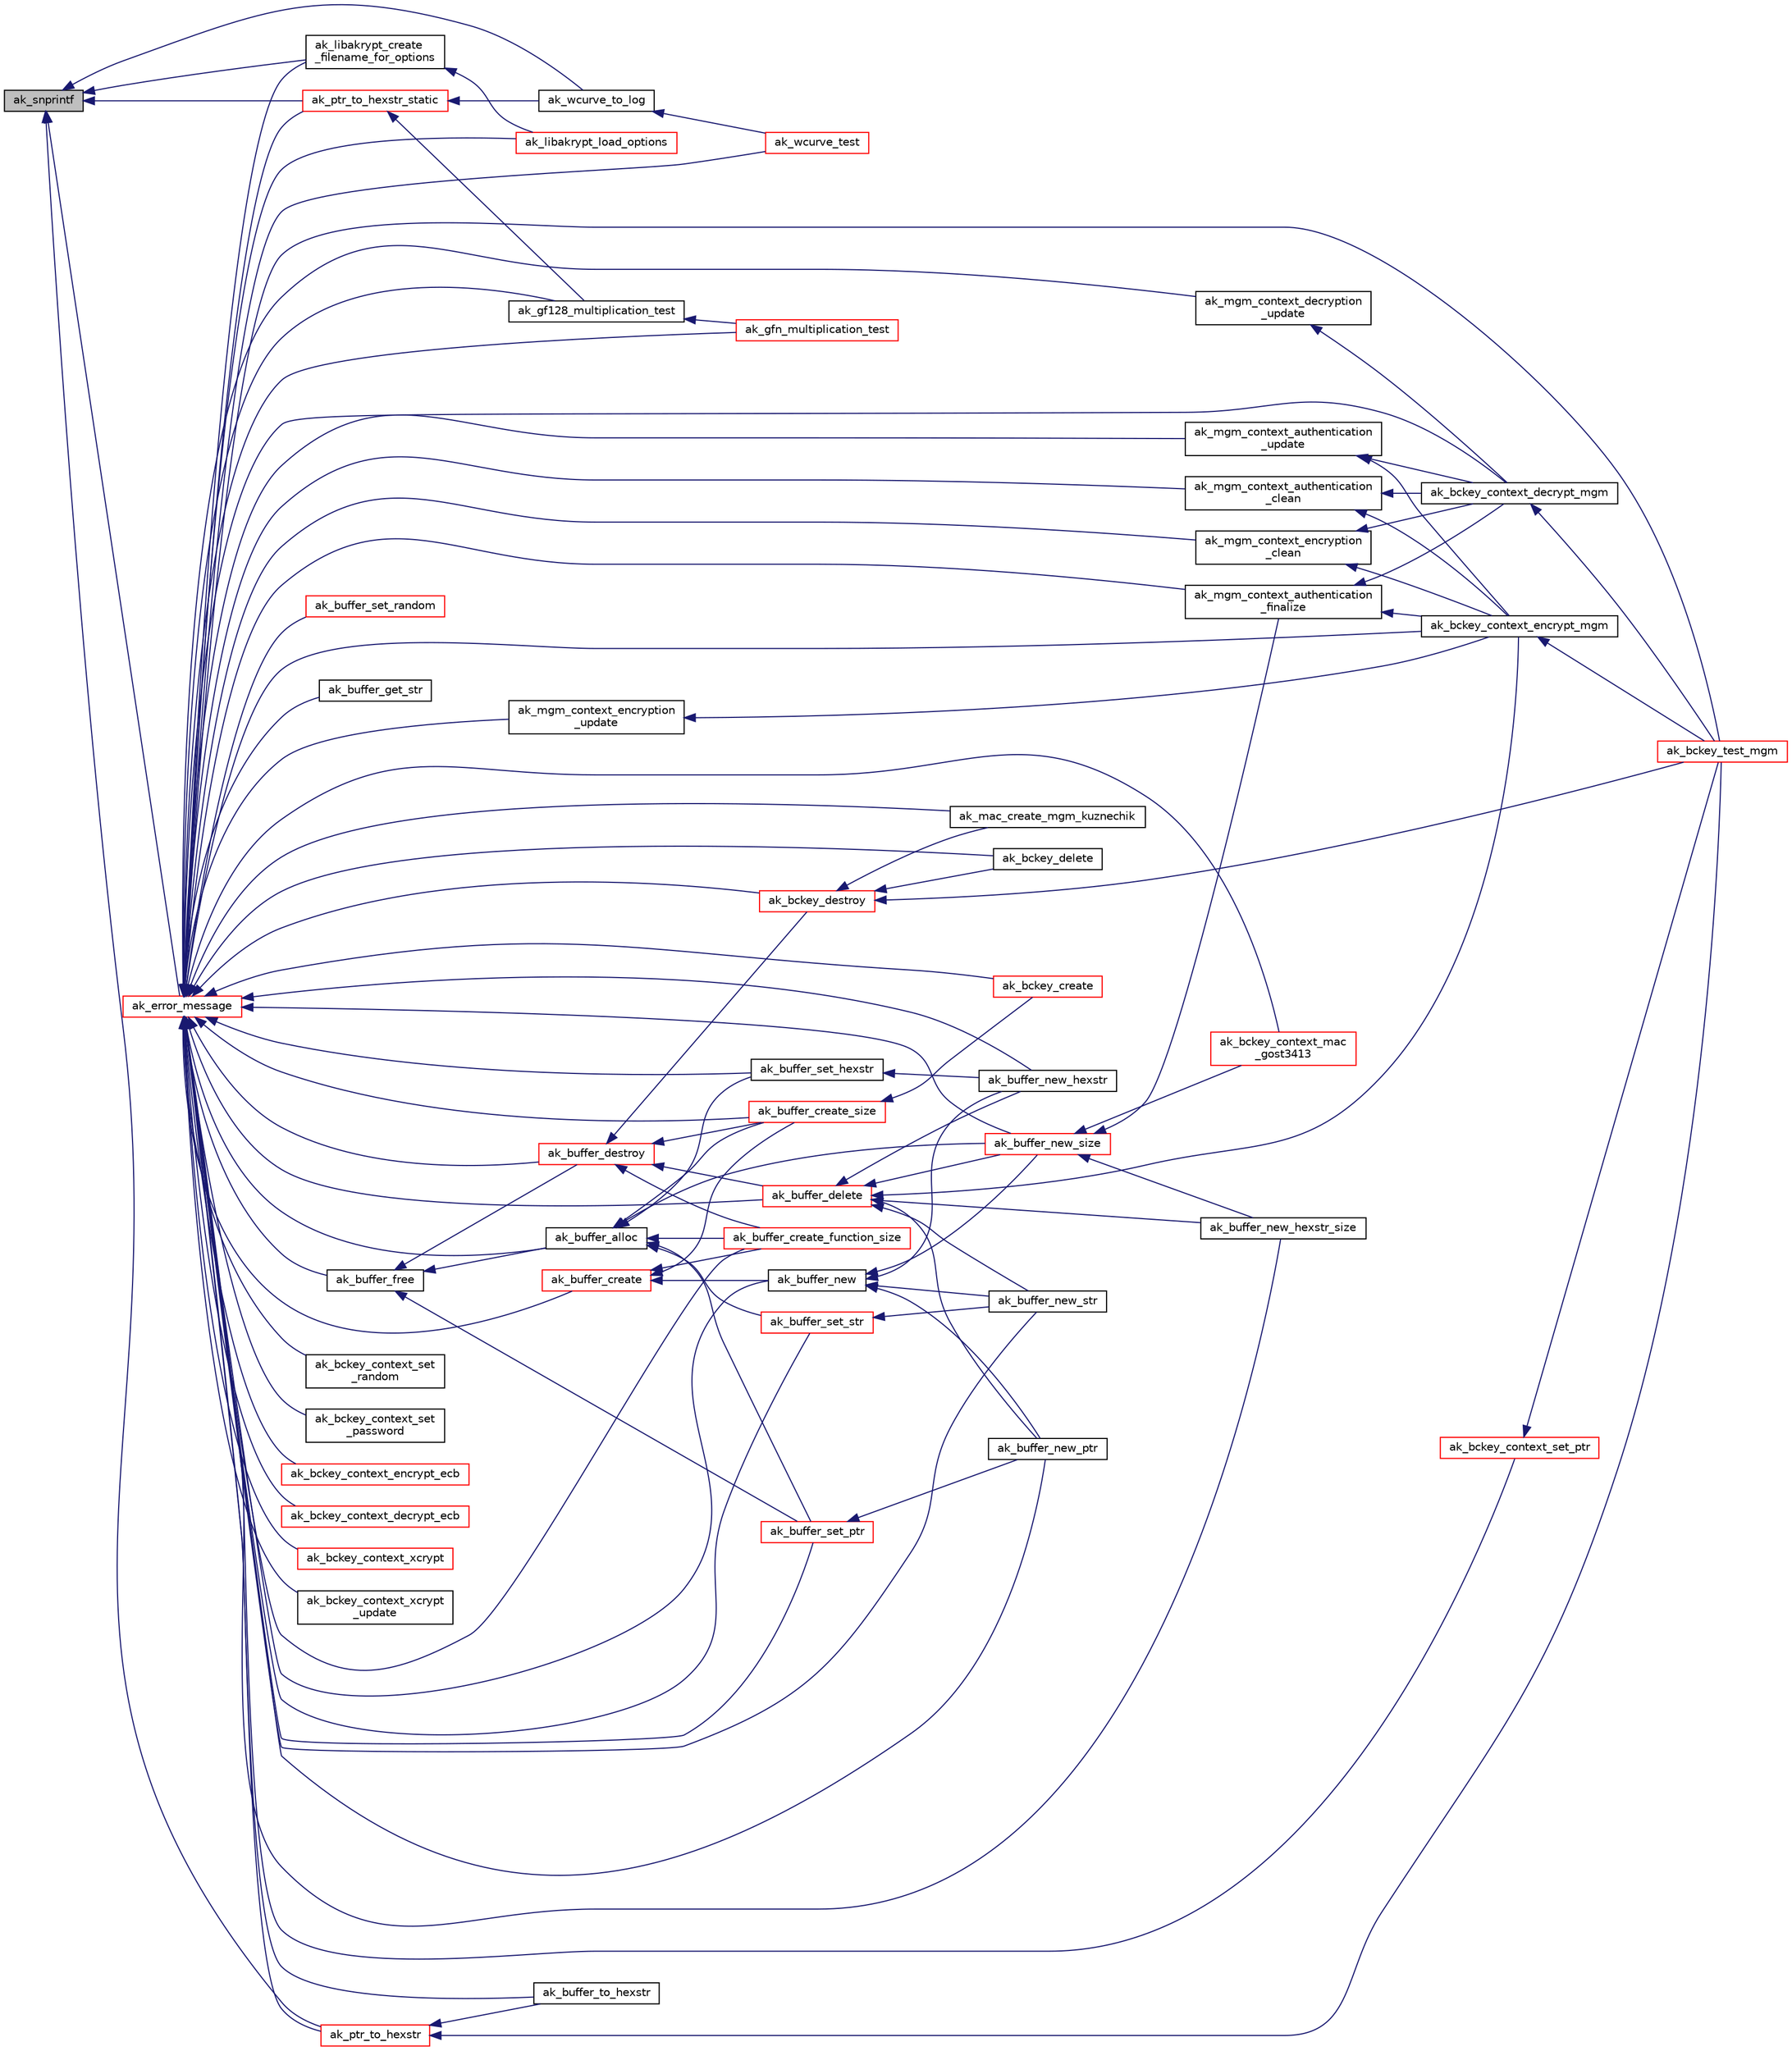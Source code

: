 digraph "ak_snprintf"
{
  edge [fontname="Helvetica",fontsize="10",labelfontname="Helvetica",labelfontsize="10"];
  node [fontname="Helvetica",fontsize="10",shape=record];
  rankdir="LR";
  Node1 [label="ak_snprintf",height=0.2,width=0.4,color="black", fillcolor="grey75", style="filled", fontcolor="black"];
  Node1 -> Node2 [dir="back",color="midnightblue",fontsize="10",style="solid",fontname="Helvetica"];
  Node2 [label="ak_wcurve_to_log",height=0.2,width=0.4,color="black", fillcolor="white", style="filled",URL="$ak__curves_8c.html#a1832405c09e2dd3a3b35d11cd70bdd64",tooltip="Функция выводит в файл аудита значения параметров эллиптической кривой "];
  Node2 -> Node3 [dir="back",color="midnightblue",fontsize="10",style="solid",fontname="Helvetica"];
  Node3 [label="ak_wcurve_test",height=0.2,width=0.4,color="red", fillcolor="white", style="filled",URL="$ak__curves_8h.html#a7367a068f49b25629f4d7ec1f342659a",tooltip="Функция тестирует все определяемые библиотекой параметры эллиптических кривых, заданных в короткой фо..."];
  Node1 -> Node4 [dir="back",color="midnightblue",fontsize="10",style="solid",fontname="Helvetica"];
  Node4 [label="ak_libakrypt_create\l_filename_for_options",height=0.2,width=0.4,color="black", fillcolor="white", style="filled",URL="$ak__libakrypt_8c.html#a39ebb11098c4395fcc1eedf2e5013b39",tooltip="Функция создает имя файла в котором содержатся настройки библиотеки. "];
  Node4 -> Node5 [dir="back",color="midnightblue",fontsize="10",style="solid",fontname="Helvetica"];
  Node5 [label="ak_libakrypt_load_options",height=0.2,width=0.4,color="red", fillcolor="white", style="filled",URL="$ak__libakrypt_8c.html#ae3bba0af5ca0d2a6fb91d0f15b44f170"];
  Node1 -> Node6 [dir="back",color="midnightblue",fontsize="10",style="solid",fontname="Helvetica"];
  Node6 [label="ak_error_message",height=0.2,width=0.4,color="red", fillcolor="white", style="filled",URL="$libakrypt_8h.html#a4e71a568ad91f2ad4ca7c73b29ad3e1a",tooltip="Вывод сообщений о возникшей в процессе выполнения ошибке. "];
  Node6 -> Node7 [dir="back",color="midnightblue",fontsize="10",style="solid",fontname="Helvetica"];
  Node7 [label="ak_mgm_context_authentication\l_clean",height=0.2,width=0.4,color="black", fillcolor="white", style="filled",URL="$ak__aead_8h.html#a5f5b8d2bef733da3103b1c9636dfaf02",tooltip="Инициализация начального значения счетчика для вычисления имитовставки. "];
  Node7 -> Node8 [dir="back",color="midnightblue",fontsize="10",style="solid",fontname="Helvetica"];
  Node8 [label="ak_bckey_context_encrypt_mgm",height=0.2,width=0.4,color="black", fillcolor="white", style="filled",URL="$ak__aead_8h.html#aa419c6d4fff6ded25201ca414e35a3c4",tooltip="Зашифрование данных в режиме MGM с одновременной выработкой имитовставки. "];
  Node8 -> Node9 [dir="back",color="midnightblue",fontsize="10",style="solid",fontname="Helvetica"];
  Node9 [label="ak_bckey_test_mgm",height=0.2,width=0.4,color="red", fillcolor="white", style="filled",URL="$ak__aead_8h.html#a6447348dcbe26bf5823c1493d761816f",tooltip="Тестирование корректной работы режима блочного шифрования с одновременной выработкой имитовставки..."];
  Node7 -> Node10 [dir="back",color="midnightblue",fontsize="10",style="solid",fontname="Helvetica"];
  Node10 [label="ak_bckey_context_decrypt_mgm",height=0.2,width=0.4,color="black", fillcolor="white", style="filled",URL="$ak__aead_8h.html#a26feed21c6096fd7216acd19e5e7896e",tooltip="Расшифрование данных в режиме MGM с одновременной проверкой имитовставки. "];
  Node10 -> Node9 [dir="back",color="midnightblue",fontsize="10",style="solid",fontname="Helvetica"];
  Node6 -> Node11 [dir="back",color="midnightblue",fontsize="10",style="solid",fontname="Helvetica"];
  Node11 [label="ak_mgm_context_authentication\l_update",height=0.2,width=0.4,color="black", fillcolor="white", style="filled",URL="$ak__aead_8h.html#a4dbea116cabc62a680ea788ba925cfb5",tooltip="Изменение внутреннего состояния счетчика при вычисления имитовставки. "];
  Node11 -> Node8 [dir="back",color="midnightblue",fontsize="10",style="solid",fontname="Helvetica"];
  Node11 -> Node10 [dir="back",color="midnightblue",fontsize="10",style="solid",fontname="Helvetica"];
  Node6 -> Node12 [dir="back",color="midnightblue",fontsize="10",style="solid",fontname="Helvetica"];
  Node12 [label="ak_mgm_context_authentication\l_finalize",height=0.2,width=0.4,color="black", fillcolor="white", style="filled",URL="$ak__aead_8h.html#a0b08747c2ce93dac18d37ac0adc1bbf0",tooltip="Завершение действий и вычисление имитовставки. "];
  Node12 -> Node8 [dir="back",color="midnightblue",fontsize="10",style="solid",fontname="Helvetica"];
  Node12 -> Node10 [dir="back",color="midnightblue",fontsize="10",style="solid",fontname="Helvetica"];
  Node6 -> Node13 [dir="back",color="midnightblue",fontsize="10",style="solid",fontname="Helvetica"];
  Node13 [label="ak_mgm_context_encryption\l_clean",height=0.2,width=0.4,color="black", fillcolor="white", style="filled",URL="$ak__aead_8h.html#a93118fce232adc139b40500d21636953",tooltip="Инициализация начального значения счетчика для шифрования. "];
  Node13 -> Node8 [dir="back",color="midnightblue",fontsize="10",style="solid",fontname="Helvetica"];
  Node13 -> Node10 [dir="back",color="midnightblue",fontsize="10",style="solid",fontname="Helvetica"];
  Node6 -> Node14 [dir="back",color="midnightblue",fontsize="10",style="solid",fontname="Helvetica"];
  Node14 [label="ak_mgm_context_encryption\l_update",height=0.2,width=0.4,color="black", fillcolor="white", style="filled",URL="$ak__aead_8h.html#af168d4d67a4afff1c275c8337c1f8352",tooltip="Зашифрование данных и обновление внутреннего состояния счетчика для шифрования. "];
  Node14 -> Node8 [dir="back",color="midnightblue",fontsize="10",style="solid",fontname="Helvetica"];
  Node6 -> Node15 [dir="back",color="midnightblue",fontsize="10",style="solid",fontname="Helvetica"];
  Node15 [label="ak_mgm_context_decryption\l_update",height=0.2,width=0.4,color="black", fillcolor="white", style="filled",URL="$ak__aead_8h.html#ac3773541485b94b838b74d97ea848d2d",tooltip="Расшифрование данных и обновление внутреннего состояния счетчика для шифрования. "];
  Node15 -> Node10 [dir="back",color="midnightblue",fontsize="10",style="solid",fontname="Helvetica"];
  Node6 -> Node8 [dir="back",color="midnightblue",fontsize="10",style="solid",fontname="Helvetica"];
  Node6 -> Node10 [dir="back",color="midnightblue",fontsize="10",style="solid",fontname="Helvetica"];
  Node6 -> Node16 [dir="back",color="midnightblue",fontsize="10",style="solid",fontname="Helvetica"];
  Node16 [label="ak_mac_create_mgm_kuznechik",height=0.2,width=0.4,color="black", fillcolor="white", style="filled",URL="$ak__mac_8h.html#a3d47a5514193d406ea7ba58e5799840f",tooltip="Инициализация ключа алгоритма выработки имитовставки на основе MGM-режима с использованием блочного ш..."];
  Node6 -> Node17 [dir="back",color="midnightblue",fontsize="10",style="solid",fontname="Helvetica"];
  Node17 [label="ak_gf128_multiplication_test",height=0.2,width=0.4,color="black", fillcolor="white", style="filled",URL="$ak__aead_8c.html#aed0e800561bf50c557d5a06b4d96edd1",tooltip="Тестирование операции умножения в поле . "];
  Node17 -> Node18 [dir="back",color="midnightblue",fontsize="10",style="solid",fontname="Helvetica"];
  Node18 [label="ak_gfn_multiplication_test",height=0.2,width=0.4,color="red", fillcolor="white", style="filled",URL="$ak__aead_8h.html#a2bceac70866a8c9f6f52f9f7ce039259",tooltip="Тестирование арифметических операций в конечных полях характеристики 2. "];
  Node6 -> Node18 [dir="back",color="midnightblue",fontsize="10",style="solid",fontname="Helvetica"];
  Node6 -> Node9 [dir="back",color="midnightblue",fontsize="10",style="solid",fontname="Helvetica"];
  Node6 -> Node19 [dir="back",color="midnightblue",fontsize="10",style="solid",fontname="Helvetica"];
  Node19 [label="ak_bckey_create",height=0.2,width=0.4,color="red", fillcolor="white", style="filled",URL="$ak__bckey_8h.html#aa0c2d1d89cf20370c0184273e91818eb",tooltip="Инициализация ключа алгоритма блочного шифрования. "];
  Node6 -> Node20 [dir="back",color="midnightblue",fontsize="10",style="solid",fontname="Helvetica"];
  Node20 [label="ak_bckey_destroy",height=0.2,width=0.4,color="red", fillcolor="white", style="filled",URL="$ak__bckey_8h.html#a0cdde266c81b28e61e25264829f82d8d",tooltip="Очистка ключа алгоритма блочного шифрования. "];
  Node20 -> Node16 [dir="back",color="midnightblue",fontsize="10",style="solid",fontname="Helvetica"];
  Node20 -> Node9 [dir="back",color="midnightblue",fontsize="10",style="solid",fontname="Helvetica"];
  Node20 -> Node21 [dir="back",color="midnightblue",fontsize="10",style="solid",fontname="Helvetica"];
  Node21 [label="ak_bckey_delete",height=0.2,width=0.4,color="black", fillcolor="white", style="filled",URL="$ak__bckey_8h.html#add3feac3df600b24e8ca9c97d5e40b66",tooltip="Удаление ключа алгоритма блочного шифрования. "];
  Node6 -> Node21 [dir="back",color="midnightblue",fontsize="10",style="solid",fontname="Helvetica"];
  Node6 -> Node22 [dir="back",color="midnightblue",fontsize="10",style="solid",fontname="Helvetica"];
  Node22 [label="ak_bckey_context_set_ptr",height=0.2,width=0.4,color="red", fillcolor="white", style="filled",URL="$ak__bckey_8h.html#a353da8764b51b10f73202007e8ac0e1c",tooltip="Присвоение контексту ключа алгоритма блочного шифрования константного значения. "];
  Node22 -> Node9 [dir="back",color="midnightblue",fontsize="10",style="solid",fontname="Helvetica"];
  Node6 -> Node23 [dir="back",color="midnightblue",fontsize="10",style="solid",fontname="Helvetica"];
  Node23 [label="ak_bckey_context_set\l_random",height=0.2,width=0.4,color="black", fillcolor="white", style="filled",URL="$ak__bckey_8h.html#a711a733f7f7d3315b72ac4ea9852687d",tooltip="Присвоение контексту ключа алгоритма блочного шифрования случайного значения. "];
  Node6 -> Node24 [dir="back",color="midnightblue",fontsize="10",style="solid",fontname="Helvetica"];
  Node24 [label="ak_bckey_context_set\l_password",height=0.2,width=0.4,color="black", fillcolor="white", style="filled",URL="$ak__bckey_8h.html#a83be28c0c80a77b874d8559c497ee413",tooltip="Присвоение контексту ключа алгоритма блочного шифрования значения, выработанного из пароля..."];
  Node6 -> Node25 [dir="back",color="midnightblue",fontsize="10",style="solid",fontname="Helvetica"];
  Node25 [label="ak_bckey_context_encrypt_ecb",height=0.2,width=0.4,color="red", fillcolor="white", style="filled",URL="$ak__bckey_8h.html#abbee63460d755dedae9d52b5d45013ae",tooltip="Зашифрование данных в режиме простой замены. "];
  Node6 -> Node26 [dir="back",color="midnightblue",fontsize="10",style="solid",fontname="Helvetica"];
  Node26 [label="ak_bckey_context_decrypt_ecb",height=0.2,width=0.4,color="red", fillcolor="white", style="filled",URL="$ak__bckey_8h.html#a7e2af0cd1c531949c19396ef09cc9d11",tooltip="Расшифрование данных в режиме простой замены. "];
  Node6 -> Node27 [dir="back",color="midnightblue",fontsize="10",style="solid",fontname="Helvetica"];
  Node27 [label="ak_bckey_context_xcrypt",height=0.2,width=0.4,color="red", fillcolor="white", style="filled",URL="$ak__bckey_8h.html#ab3de515d36560ce3bb968a0cc76760c7",tooltip="Зашифрование/расшифрование данных в режиме гаммирования из ГОСТ Р 34.13-2015. "];
  Node6 -> Node28 [dir="back",color="midnightblue",fontsize="10",style="solid",fontname="Helvetica"];
  Node28 [label="ak_bckey_context_xcrypt\l_update",height=0.2,width=0.4,color="black", fillcolor="white", style="filled",URL="$ak__bckey_8h.html#a18d848afcd3facd2016c84edcb67568b",tooltip="Дальнейшее зашифрование/расшифрование в режиме гаммирования из ГОСТ Р 34.13-2015. ..."];
  Node6 -> Node29 [dir="back",color="midnightblue",fontsize="10",style="solid",fontname="Helvetica"];
  Node29 [label="ak_bckey_context_mac\l_gost3413",height=0.2,width=0.4,color="red", fillcolor="white", style="filled",URL="$ak__bckey_8h.html#a4711665d67e0a95a7455e64b0bb8f9e1",tooltip="Вычисление имитовставки от заданной области данных. "];
  Node6 -> Node30 [dir="back",color="midnightblue",fontsize="10",style="solid",fontname="Helvetica"];
  Node30 [label="ak_buffer_create",height=0.2,width=0.4,color="red", fillcolor="white", style="filled",URL="$ak__buffer_8h.html#a84358be6b23f08525caa8276040c7447",tooltip="Инициализация буффера. "];
  Node30 -> Node31 [dir="back",color="midnightblue",fontsize="10",style="solid",fontname="Helvetica"];
  Node31 [label="ak_buffer_create_size",height=0.2,width=0.4,color="red", fillcolor="white", style="filled",URL="$ak__buffer_8h.html#a83b4acff7a870541944b51c841ba3e14",tooltip="Инициализация буффера и выделение памяти фиксированной длины. "];
  Node31 -> Node19 [dir="back",color="midnightblue",fontsize="10",style="solid",fontname="Helvetica"];
  Node30 -> Node32 [dir="back",color="midnightblue",fontsize="10",style="solid",fontname="Helvetica"];
  Node32 [label="ak_buffer_create_function_size",height=0.2,width=0.4,color="red", fillcolor="white", style="filled",URL="$ak__buffer_8h.html#aed625a91942f5833e0dc980f930bea1a",tooltip="Инициализация буффера с заданными обработчиками выделения и освобождения памяти. "];
  Node30 -> Node33 [dir="back",color="midnightblue",fontsize="10",style="solid",fontname="Helvetica"];
  Node33 [label="ak_buffer_new",height=0.2,width=0.4,color="black", fillcolor="white", style="filled",URL="$ak__buffer_8h.html#a45810808057f45cf4da27a1446896713",tooltip="Создание буффера. "];
  Node33 -> Node34 [dir="back",color="midnightblue",fontsize="10",style="solid",fontname="Helvetica"];
  Node34 [label="ak_buffer_new_ptr",height=0.2,width=0.4,color="black", fillcolor="white", style="filled",URL="$libakrypt_8h.html#a680067409acb70237b6905501c820bce",tooltip="Создание буффера с данными. "];
  Node33 -> Node35 [dir="back",color="midnightblue",fontsize="10",style="solid",fontname="Helvetica"];
  Node35 [label="ak_buffer_new_hexstr",height=0.2,width=0.4,color="black", fillcolor="white", style="filled",URL="$libakrypt_8h.html#a89bf7a596eca686c7e94e05c990e6770",tooltip="Создание буффера с данными, записанными в шестнадцатеричном виде. "];
  Node33 -> Node36 [dir="back",color="midnightblue",fontsize="10",style="solid",fontname="Helvetica"];
  Node36 [label="ak_buffer_new_str",height=0.2,width=0.4,color="black", fillcolor="white", style="filled",URL="$libakrypt_8h.html#a63eb470afe260088805268971f843e11",tooltip="Создание буффера, содержащего строку символов, оканчивающуюся нулем. "];
  Node33 -> Node37 [dir="back",color="midnightblue",fontsize="10",style="solid",fontname="Helvetica"];
  Node37 [label="ak_buffer_new_size",height=0.2,width=0.4,color="red", fillcolor="white", style="filled",URL="$libakrypt_8h.html#a0a5a23b376be74368826fbe7857cc48f",tooltip="Создание буффера заданного размера. "];
  Node37 -> Node12 [dir="back",color="midnightblue",fontsize="10",style="solid",fontname="Helvetica"];
  Node37 -> Node29 [dir="back",color="midnightblue",fontsize="10",style="solid",fontname="Helvetica"];
  Node37 -> Node38 [dir="back",color="midnightblue",fontsize="10",style="solid",fontname="Helvetica"];
  Node38 [label="ak_buffer_new_hexstr_size",height=0.2,width=0.4,color="black", fillcolor="white", style="filled",URL="$libakrypt_8h.html#a140df6cc6fc9c3e1f7ef4fb18967da73",tooltip="Создание буффера заданной длины с данными, записанными в шестнадцатеричном виде. "];
  Node6 -> Node31 [dir="back",color="midnightblue",fontsize="10",style="solid",fontname="Helvetica"];
  Node6 -> Node32 [dir="back",color="midnightblue",fontsize="10",style="solid",fontname="Helvetica"];
  Node6 -> Node33 [dir="back",color="midnightblue",fontsize="10",style="solid",fontname="Helvetica"];
  Node6 -> Node34 [dir="back",color="midnightblue",fontsize="10",style="solid",fontname="Helvetica"];
  Node6 -> Node35 [dir="back",color="midnightblue",fontsize="10",style="solid",fontname="Helvetica"];
  Node6 -> Node38 [dir="back",color="midnightblue",fontsize="10",style="solid",fontname="Helvetica"];
  Node6 -> Node36 [dir="back",color="midnightblue",fontsize="10",style="solid",fontname="Helvetica"];
  Node6 -> Node37 [dir="back",color="midnightblue",fontsize="10",style="solid",fontname="Helvetica"];
  Node6 -> Node39 [dir="back",color="midnightblue",fontsize="10",style="solid",fontname="Helvetica"];
  Node39 [label="ak_buffer_free",height=0.2,width=0.4,color="black", fillcolor="white", style="filled",URL="$ak__buffer_8h.html#a6685a25abbd1c2f4e432219d283f8d26",tooltip="Функция освобождает память, выделенную под данные (поле data структуры struct buffer )..."];
  Node39 -> Node40 [dir="back",color="midnightblue",fontsize="10",style="solid",fontname="Helvetica"];
  Node40 [label="ak_buffer_alloc",height=0.2,width=0.4,color="black", fillcolor="white", style="filled",URL="$ak__buffer_8h.html#a3f8fe4e6b88d3460ed57500abfdcb323",tooltip="Функция выделяет память под данные, хранимые в буффере. "];
  Node40 -> Node31 [dir="back",color="midnightblue",fontsize="10",style="solid",fontname="Helvetica"];
  Node40 -> Node32 [dir="back",color="midnightblue",fontsize="10",style="solid",fontname="Helvetica"];
  Node40 -> Node37 [dir="back",color="midnightblue",fontsize="10",style="solid",fontname="Helvetica"];
  Node40 -> Node41 [dir="back",color="midnightblue",fontsize="10",style="solid",fontname="Helvetica"];
  Node41 [label="ak_buffer_set_ptr",height=0.2,width=0.4,color="red", fillcolor="white", style="filled",URL="$libakrypt_8h.html#adf8e1acec424d5d67ac75bdedbce81fb",tooltip="Пощемение двоичных данных в буффер. "];
  Node41 -> Node34 [dir="back",color="midnightblue",fontsize="10",style="solid",fontname="Helvetica"];
  Node40 -> Node42 [dir="back",color="midnightblue",fontsize="10",style="solid",fontname="Helvetica"];
  Node42 [label="ak_buffer_set_str",height=0.2,width=0.4,color="red", fillcolor="white", style="filled",URL="$libakrypt_8h.html#a7e1b4be6ee5ddecd0ea4e1320669d526",tooltip="Помещение в буффер строки, оканчивающейся нулем. "];
  Node42 -> Node36 [dir="back",color="midnightblue",fontsize="10",style="solid",fontname="Helvetica"];
  Node40 -> Node43 [dir="back",color="midnightblue",fontsize="10",style="solid",fontname="Helvetica"];
  Node43 [label="ak_buffer_set_hexstr",height=0.2,width=0.4,color="black", fillcolor="white", style="filled",URL="$libakrypt_8h.html#a1232fab34d9ea37ba3ae34e57b2ad0bf",tooltip="Пощемение в буффер данных, заданных строкой в шестнадцатеричном представлении. "];
  Node43 -> Node35 [dir="back",color="midnightblue",fontsize="10",style="solid",fontname="Helvetica"];
  Node39 -> Node44 [dir="back",color="midnightblue",fontsize="10",style="solid",fontname="Helvetica"];
  Node44 [label="ak_buffer_destroy",height=0.2,width=0.4,color="red", fillcolor="white", style="filled",URL="$ak__buffer_8h.html#ae7e213c535c0a2b2dd3538dadcc3ca2e",tooltip="Уничтожение данных, хранящиеся в полях структуры struct buffer. "];
  Node44 -> Node20 [dir="back",color="midnightblue",fontsize="10",style="solid",fontname="Helvetica"];
  Node44 -> Node31 [dir="back",color="midnightblue",fontsize="10",style="solid",fontname="Helvetica"];
  Node44 -> Node32 [dir="back",color="midnightblue",fontsize="10",style="solid",fontname="Helvetica"];
  Node44 -> Node45 [dir="back",color="midnightblue",fontsize="10",style="solid",fontname="Helvetica"];
  Node45 [label="ak_buffer_delete",height=0.2,width=0.4,color="red", fillcolor="white", style="filled",URL="$libakrypt_8h.html#a3ba3626a1629ada311d417e0fcc95d50",tooltip="Уничтожение буффера. "];
  Node45 -> Node8 [dir="back",color="midnightblue",fontsize="10",style="solid",fontname="Helvetica"];
  Node45 -> Node34 [dir="back",color="midnightblue",fontsize="10",style="solid",fontname="Helvetica"];
  Node45 -> Node35 [dir="back",color="midnightblue",fontsize="10",style="solid",fontname="Helvetica"];
  Node45 -> Node38 [dir="back",color="midnightblue",fontsize="10",style="solid",fontname="Helvetica"];
  Node45 -> Node36 [dir="back",color="midnightblue",fontsize="10",style="solid",fontname="Helvetica"];
  Node45 -> Node37 [dir="back",color="midnightblue",fontsize="10",style="solid",fontname="Helvetica"];
  Node39 -> Node41 [dir="back",color="midnightblue",fontsize="10",style="solid",fontname="Helvetica"];
  Node6 -> Node40 [dir="back",color="midnightblue",fontsize="10",style="solid",fontname="Helvetica"];
  Node6 -> Node44 [dir="back",color="midnightblue",fontsize="10",style="solid",fontname="Helvetica"];
  Node6 -> Node45 [dir="back",color="midnightblue",fontsize="10",style="solid",fontname="Helvetica"];
  Node6 -> Node41 [dir="back",color="midnightblue",fontsize="10",style="solid",fontname="Helvetica"];
  Node6 -> Node46 [dir="back",color="midnightblue",fontsize="10",style="solid",fontname="Helvetica"];
  Node46 [label="ak_buffer_set_random",height=0.2,width=0.4,color="red", fillcolor="white", style="filled",URL="$ak__buffer_8h.html#af48070e30993ea30ae3202930b6c6b20",tooltip="Заполнение буффера случайными данными. "];
  Node6 -> Node42 [dir="back",color="midnightblue",fontsize="10",style="solid",fontname="Helvetica"];
  Node6 -> Node43 [dir="back",color="midnightblue",fontsize="10",style="solid",fontname="Helvetica"];
  Node6 -> Node47 [dir="back",color="midnightblue",fontsize="10",style="solid",fontname="Helvetica"];
  Node47 [label="ak_buffer_to_hexstr",height=0.2,width=0.4,color="black", fillcolor="white", style="filled",URL="$libakrypt_8h.html#ad1a6f212621df7e09263038144b2f7ff",tooltip="Получение строки символов с шестнадцатеричным значением буффера. "];
  Node6 -> Node48 [dir="back",color="midnightblue",fontsize="10",style="solid",fontname="Helvetica"];
  Node48 [label="ak_buffer_get_str",height=0.2,width=0.4,color="black", fillcolor="white", style="filled",URL="$libakrypt_8h.html#ab855a1180d0334b433a3475675d595a9",tooltip="Получение указателя на данные (как на строку символов). "];
  Node6 -> Node3 [dir="back",color="midnightblue",fontsize="10",style="solid",fontname="Helvetica"];
  Node6 -> Node4 [dir="back",color="midnightblue",fontsize="10",style="solid",fontname="Helvetica"];
  Node6 -> Node5 [dir="back",color="midnightblue",fontsize="10",style="solid",fontname="Helvetica"];
  Node6 -> Node49 [dir="back",color="midnightblue",fontsize="10",style="solid",fontname="Helvetica"];
  Node49 [label="ak_ptr_to_hexstr",height=0.2,width=0.4,color="red", fillcolor="white", style="filled",URL="$libakrypt_8h.html#aa3ec2c373e1507d93c526405f67921f3",tooltip="Создание строки символов, содержащей значение заданной области памяти. "];
  Node49 -> Node9 [dir="back",color="midnightblue",fontsize="10",style="solid",fontname="Helvetica"];
  Node49 -> Node47 [dir="back",color="midnightblue",fontsize="10",style="solid",fontname="Helvetica"];
  Node6 -> Node50 [dir="back",color="midnightblue",fontsize="10",style="solid",fontname="Helvetica"];
  Node50 [label="ak_ptr_to_hexstr_static",height=0.2,width=0.4,color="red", fillcolor="white", style="filled",URL="$libakrypt_8h.html#af28894d4e226594d015535a75b699e96",tooltip="Преобразование области памяти в символьное представление. "];
  Node50 -> Node17 [dir="back",color="midnightblue",fontsize="10",style="solid",fontname="Helvetica"];
  Node50 -> Node2 [dir="back",color="midnightblue",fontsize="10",style="solid",fontname="Helvetica"];
  Node1 -> Node49 [dir="back",color="midnightblue",fontsize="10",style="solid",fontname="Helvetica"];
  Node1 -> Node50 [dir="back",color="midnightblue",fontsize="10",style="solid",fontname="Helvetica"];
}
